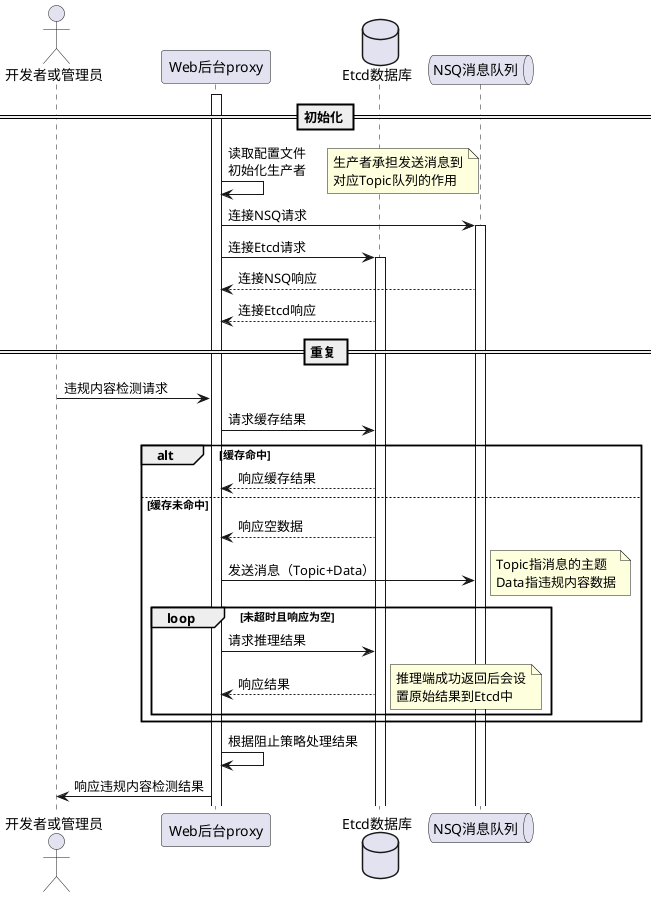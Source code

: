@startuml
'skinparam dpi 800
actor 开发者或管理员 as user
participant Web后台proxy as proxy
database    Etcd数据库    as etcd
queue       NSQ消息队列       as nsq
== 初始化 ==
activate proxy
proxy -> proxy: 读取配置文件\n初始化生产者
note right : 生产者承担发送消息到\n对应Topic队列的作用
proxy -> nsq: 连接NSQ请求
activate nsq
proxy -> etcd: 连接Etcd请求
activate etcd
nsq -->proxy : 连接NSQ响应
etcd -->proxy : 连接Etcd响应
== 重复 ==
user -> proxy: 违规内容检测请求
proxy -> etcd: 请求缓存结果
alt 缓存命中
etcd --> proxy: 响应缓存结果
else 缓存未命中
etcd --> proxy: 响应空数据
proxy -> nsq: 发送消息（Topic+Data）
note right : Topic指消息的主题\nData指违规内容数据
loop 未超时且响应为空
    proxy -> etcd: 请求推理结果
    etcd --> proxy: 响应结果
    note right : 推理端成功返回后会设\n置原始结果到Etcd中
end
end
proxy -> proxy: 根据阻止策略处理结果
proxy -> user: 响应违规内容检测结果

@enduml
